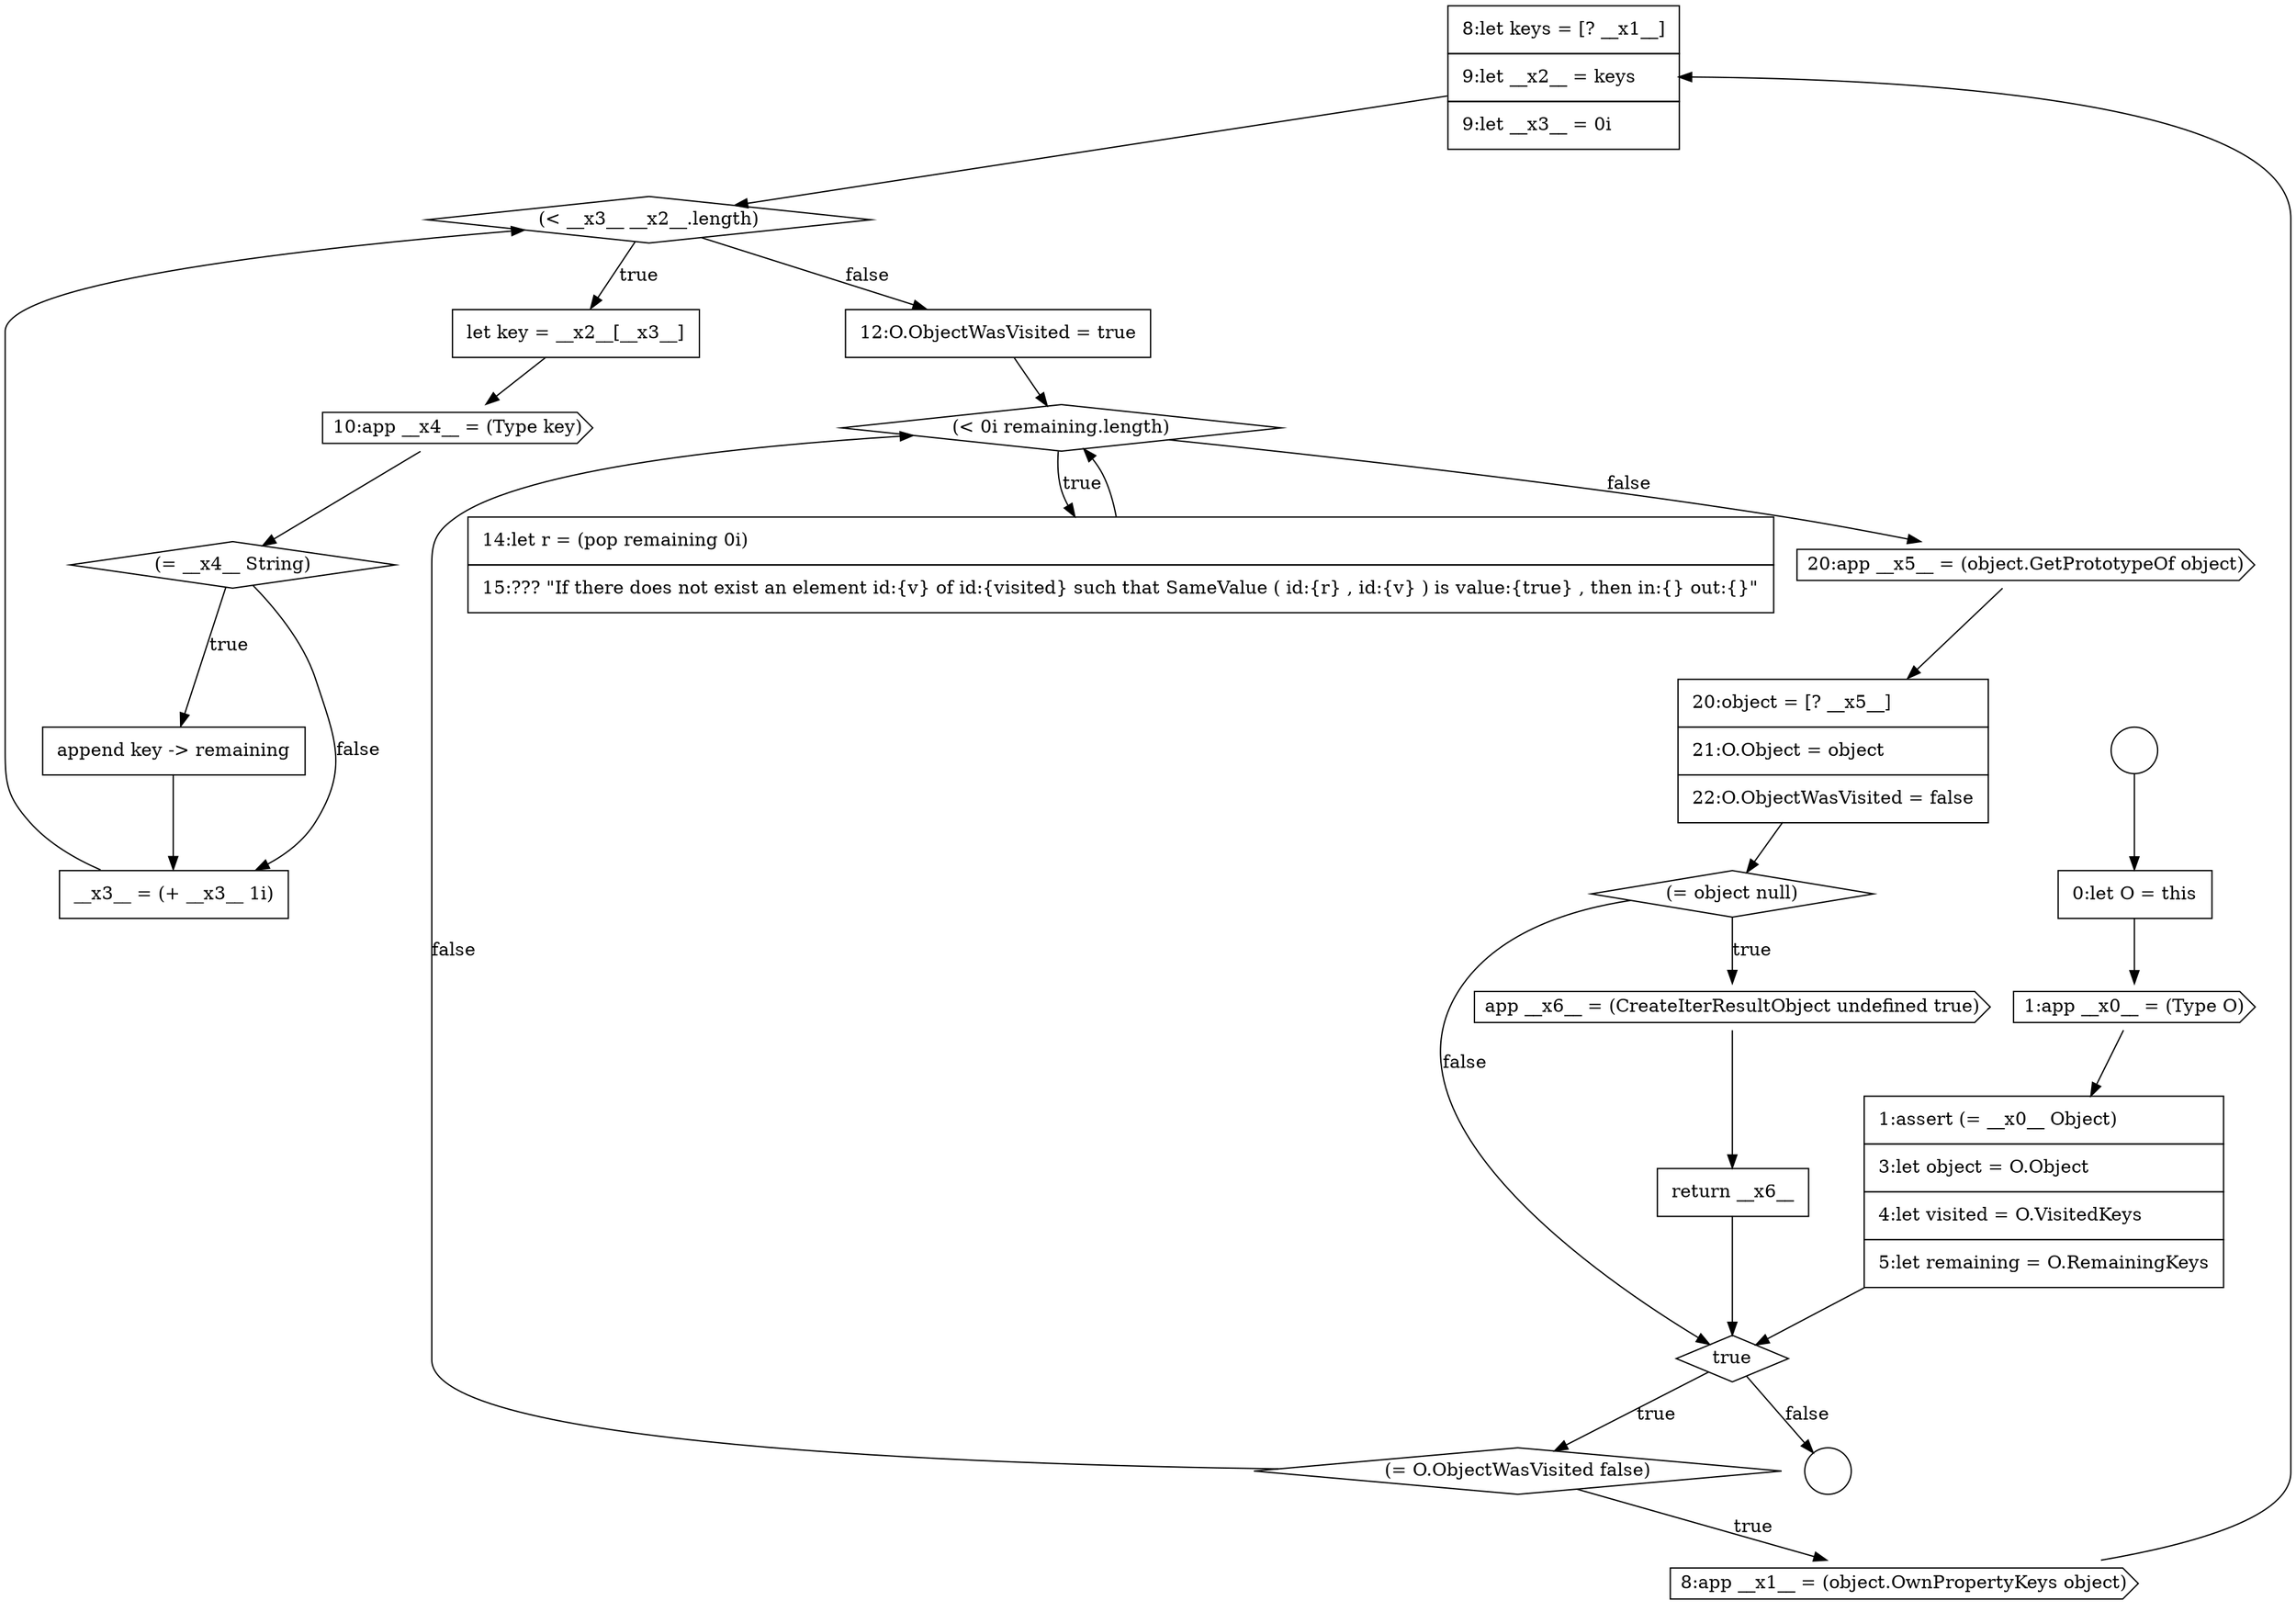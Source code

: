 digraph {
  node7854 [shape=none, margin=0, label=<<font color="black">
    <table border="0" cellborder="1" cellspacing="0" cellpadding="10">
      <tr><td align="left">8:let keys = [? __x1__]</td></tr>
      <tr><td align="left">9:let __x2__ = keys</td></tr>
      <tr><td align="left">9:let __x3__ = 0i</td></tr>
    </table>
  </font>> color="black" fillcolor="white" style=filled]
  node7850 [shape=none, margin=0, label=<<font color="black">
    <table border="0" cellborder="1" cellspacing="0" cellpadding="10">
      <tr><td align="left">1:assert (= __x0__ Object)</td></tr>
      <tr><td align="left">3:let object = O.Object</td></tr>
      <tr><td align="left">4:let visited = O.VisitedKeys</td></tr>
      <tr><td align="left">5:let remaining = O.RemainingKeys</td></tr>
    </table>
  </font>> color="black" fillcolor="white" style=filled]
  node7867 [shape=cds, label=<<font color="black">app __x6__ = (CreateIterResultObject undefined true)</font>> color="black" fillcolor="white" style=filled]
  node7853 [shape=cds, label=<<font color="black">8:app __x1__ = (object.OwnPropertyKeys object)</font>> color="black" fillcolor="white" style=filled]
  node7846 [shape=circle label=" " color="black" fillcolor="white" style=filled]
  node7863 [shape=none, margin=0, label=<<font color="black">
    <table border="0" cellborder="1" cellspacing="0" cellpadding="10">
      <tr><td align="left">14:let r = (pop remaining 0i)</td></tr>
      <tr><td align="left">15:??? &quot;If there does not exist an element id:{v} of id:{visited} such that SameValue ( id:{r} , id:{v} ) is value:{true} , then in:{} out:{}&quot;</td></tr>
    </table>
  </font>> color="black" fillcolor="white" style=filled]
  node7866 [shape=diamond, label=<<font color="black">(= object null)</font>> color="black" fillcolor="white" style=filled]
  node7860 [shape=none, margin=0, label=<<font color="black">
    <table border="0" cellborder="1" cellspacing="0" cellpadding="10">
      <tr><td align="left">__x3__ = (+ __x3__ 1i)</td></tr>
    </table>
  </font>> color="black" fillcolor="white" style=filled]
  node7865 [shape=none, margin=0, label=<<font color="black">
    <table border="0" cellborder="1" cellspacing="0" cellpadding="10">
      <tr><td align="left">20:object = [? __x5__]</td></tr>
      <tr><td align="left">21:O.Object = object</td></tr>
      <tr><td align="left">22:O.ObjectWasVisited = false</td></tr>
    </table>
  </font>> color="black" fillcolor="white" style=filled]
  node7852 [shape=diamond, label=<<font color="black">(= O.ObjectWasVisited false)</font>> color="black" fillcolor="white" style=filled]
  node7864 [shape=cds, label=<<font color="black">20:app __x5__ = (object.GetPrototypeOf object)</font>> color="black" fillcolor="white" style=filled]
  node7847 [shape=circle label=" " color="black" fillcolor="white" style=filled]
  node7855 [shape=diamond, label=<<font color="black">(&lt; __x3__ __x2__.length)</font>> color="black" fillcolor="white" style=filled]
  node7868 [shape=none, margin=0, label=<<font color="black">
    <table border="0" cellborder="1" cellspacing="0" cellpadding="10">
      <tr><td align="left">return __x6__</td></tr>
    </table>
  </font>> color="black" fillcolor="white" style=filled]
  node7851 [shape=diamond, label=<<font color="black">true</font>> color="black" fillcolor="white" style=filled]
  node7858 [shape=diamond, label=<<font color="black">(= __x4__ String)</font>> color="black" fillcolor="white" style=filled]
  node7856 [shape=none, margin=0, label=<<font color="black">
    <table border="0" cellborder="1" cellspacing="0" cellpadding="10">
      <tr><td align="left">let key = __x2__[__x3__]</td></tr>
    </table>
  </font>> color="black" fillcolor="white" style=filled]
  node7862 [shape=diamond, label=<<font color="black">(&lt; 0i remaining.length)</font>> color="black" fillcolor="white" style=filled]
  node7857 [shape=cds, label=<<font color="black">10:app __x4__ = (Type key)</font>> color="black" fillcolor="white" style=filled]
  node7849 [shape=cds, label=<<font color="black">1:app __x0__ = (Type O)</font>> color="black" fillcolor="white" style=filled]
  node7859 [shape=none, margin=0, label=<<font color="black">
    <table border="0" cellborder="1" cellspacing="0" cellpadding="10">
      <tr><td align="left">append key -&gt; remaining</td></tr>
    </table>
  </font>> color="black" fillcolor="white" style=filled]
  node7848 [shape=none, margin=0, label=<<font color="black">
    <table border="0" cellborder="1" cellspacing="0" cellpadding="10">
      <tr><td align="left">0:let O = this</td></tr>
    </table>
  </font>> color="black" fillcolor="white" style=filled]
  node7861 [shape=none, margin=0, label=<<font color="black">
    <table border="0" cellborder="1" cellspacing="0" cellpadding="10">
      <tr><td align="left">12:O.ObjectWasVisited = true</td></tr>
    </table>
  </font>> color="black" fillcolor="white" style=filled]
  node7862 -> node7863 [label=<<font color="black">true</font>> color="black"]
  node7862 -> node7864 [label=<<font color="black">false</font>> color="black"]
  node7846 -> node7848 [ color="black"]
  node7868 -> node7851 [ color="black"]
  node7856 -> node7857 [ color="black"]
  node7865 -> node7866 [ color="black"]
  node7866 -> node7867 [label=<<font color="black">true</font>> color="black"]
  node7866 -> node7851 [label=<<font color="black">false</font>> color="black"]
  node7860 -> node7855 [ color="black"]
  node7849 -> node7850 [ color="black"]
  node7858 -> node7859 [label=<<font color="black">true</font>> color="black"]
  node7858 -> node7860 [label=<<font color="black">false</font>> color="black"]
  node7853 -> node7854 [ color="black"]
  node7848 -> node7849 [ color="black"]
  node7867 -> node7868 [ color="black"]
  node7857 -> node7858 [ color="black"]
  node7852 -> node7853 [label=<<font color="black">true</font>> color="black"]
  node7852 -> node7862 [label=<<font color="black">false</font>> color="black"]
  node7859 -> node7860 [ color="black"]
  node7851 -> node7852 [label=<<font color="black">true</font>> color="black"]
  node7851 -> node7847 [label=<<font color="black">false</font>> color="black"]
  node7850 -> node7851 [ color="black"]
  node7855 -> node7856 [label=<<font color="black">true</font>> color="black"]
  node7855 -> node7861 [label=<<font color="black">false</font>> color="black"]
  node7854 -> node7855 [ color="black"]
  node7863 -> node7862 [ color="black"]
  node7861 -> node7862 [ color="black"]
  node7864 -> node7865 [ color="black"]
}

